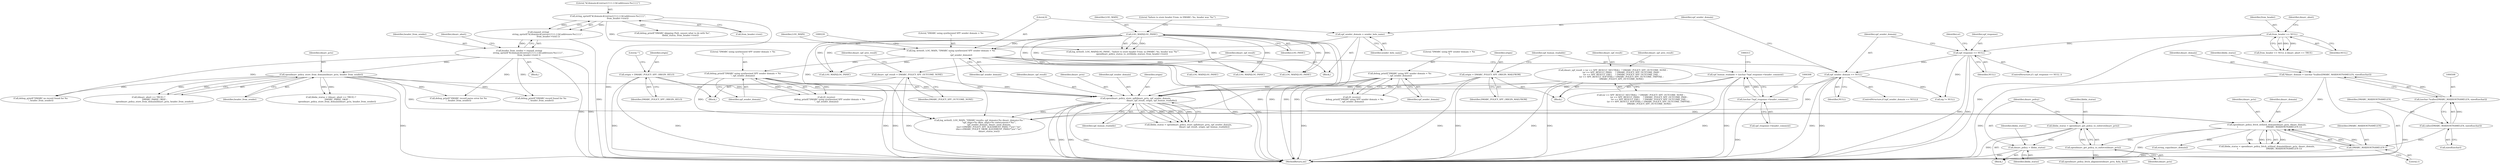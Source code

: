 digraph "0_exim_5b7a7c051c9ab9ee7c924a611f90ef2be03e0ad0@API" {
"1000540" [label="(Call,libdm_status = opendmarc_get_policy_to_enforce(dmarc_pctx))"];
"1000542" [label="(Call,opendmarc_get_policy_to_enforce(dmarc_pctx))"];
"1000515" [label="(Call,opendmarc_policy_fetch_utilized_domain(dmarc_pctx, dmarc_domain,\n        \t                                          DMARC_MAXHOSTNAMELEN-1))"];
"1000327" [label="(Call,opendmarc_policy_store_spf(dmarc_pctx, spf_sender_domain,\n                                                dmarc_spf_result, origin, spf_human_readable))"];
"1000179" [label="(Call,opendmarc_policy_store_from_domain(dmarc_pctx, header_from_sender))"];
"1000161" [label="(Call,header_from_sender = expand_string(\n                           string_sprintf(\"${domain:${extract{1}{:}{${addresses:%s}}}}\",\n                             from_header->text) ))"];
"1000163" [label="(Call,expand_string(\n                           string_sprintf(\"${domain:${extract{1}{:}{${addresses:%s}}}}\",\n                             from_header->text) ))"];
"1000164" [label="(Call,string_sprintf(\"${domain:${extract{1}{:}{${addresses:%s}}}}\",\n                             from_header->text))"];
"1000221" [label="(Call,debug_printf(\"DMARC using synthesized SPF sender domain = %s\n\", spf_sender_domain))"];
"1000214" [label="(Call,log_write(0, LOG_MAIN, \"DMARC using synthesized SPF sender domain = %s\n\",\n                               spf_sender_domain))"];
"1000189" [label="(Call,LOG_MAIN|LOG_PANIC)"];
"1000211" [label="(Call,spf_sender_domain = sender_helo_name)"];
"1000314" [label="(Call,debug_printf(\"DMARC using SPF sender domain = %s\n\", spf_sender_domain))"];
"1000207" [label="(Call,spf_sender_domain == NULL)"];
"1000202" [label="(Call,spf_response == NULL)"];
"1000150" [label="(Call,from_header == NULL)"];
"1000224" [label="(Call,dmarc_spf_result = DMARC_POLICY_SPF_OUTCOME_NONE)"];
"1000241" [label="(Call,dmarc_spf_result = (sr == SPF_RESULT_NEUTRAL)  ? DMARC_POLICY_SPF_OUTCOME_NONE :\n                         (sr == SPF_RESULT_PASS)     ? DMARC_POLICY_SPF_OUTCOME_PASS :\n                         (sr == SPF_RESULT_FAIL)     ? DMARC_POLICY_SPF_OUTCOME_FAIL :\n                         (sr == SPF_RESULT_SOFTFAIL) ? DMARC_POLICY_SPF_OUTCOME_TMPFAIL :\n                         DMARC_POLICY_SPF_OUTCOME_NONE)"];
"1000302" [label="(Call,origin = DMARC_POLICY_SPF_ORIGIN_MAILFROM)"];
"1000230" [label="(Call,origin = DMARC_POLICY_SPF_ORIGIN_HELO)"];
"1000305" [label="(Call,spf_human_readable = (uschar *)spf_response->header_comment)"];
"1000307" [label="(Call,(uschar *)spf_response->header_comment)"];
"1000505" [label="(Call,*dmarc_domain = (uschar *)calloc(DMARC_MAXHOSTNAMELEN, sizeof(uschar)))"];
"1000507" [label="(Call,(uschar *)calloc(DMARC_MAXHOSTNAMELEN, sizeof(uschar)))"];
"1000509" [label="(Call,calloc(DMARC_MAXHOSTNAMELEN, sizeof(uschar)))"];
"1000518" [label="(Call,DMARC_MAXHOSTNAMELEN-1)"];
"1000544" [label="(Call,dmarc_policy = libdm_status)"];
"1000325" [label="(Call,libdm_status = opendmarc_policy_store_spf(dmarc_pctx, spf_sender_domain,\n                                                dmarc_spf_result, origin, spf_human_readable))"];
"1000221" [label="(Call,debug_printf(\"DMARC using synthesized SPF sender domain = %s\n\", spf_sender_domain))"];
"1000179" [label="(Call,opendmarc_policy_store_from_domain(dmarc_pctx, header_from_sender))"];
"1000484" [label="(Call,debug_printf(\"DMARC record parse error for %s\n\", header_from_sender))"];
"1000303" [label="(Identifier,origin)"];
"1000467" [label="(Call,debug_printf(\"DMARC no record found for %s\n\", header_from_sender))"];
"1000494" [label="(Call,debug_printf(\"DMARC skipping (%d), unsure what to do with %s\",\n                        libdm_status, from_header->text))"];
"1000165" [label="(Literal,\"${domain:${extract{1}{:}{${addresses:%s}}}}\")"];
"1000174" [label="(Call,(dmarc_abort == TRUE) ?\n                  DMARC_PARSE_OKAY :\n                  opendmarc_policy_store_from_domain(dmarc_pctx, header_from_sender))"];
"1000309" [label="(Call,spf_response->header_comment)"];
"1000230" [label="(Call,origin = DMARC_POLICY_SPF_ORIGIN_HELO)"];
"1000632" [label="(Call,log_write(0, LOG_MAIN, \"DMARC results: spf_domain=%s dmarc_domain=%s \"\n                             \"spf_align=%s dkim_align=%s enforcement='%s'\",\n                             spf_sender_domain, dmarc_used_domain,\n                             (sa==DMARC_POLICY_SPF_ALIGNMENT_PASS) ?\"yes\":\"no\",\n                             (da==DMARC_POLICY_DKIM_ALIGNMENT_PASS)?\"yes\":\"no\",\n                             dmarc_status_text))"];
"1000519" [label="(Identifier,DMARC_MAXHOSTNAMELEN)"];
"1000209" [label="(Identifier,NULL)"];
"1000235" [label="(Block,)"];
"1000339" [label="(Call,LOG_MAIN|LOG_PANIC)"];
"1000541" [label="(Identifier,libdm_status)"];
"1000534" [label="(Call,LOG_MAIN|LOG_PANIC)"];
"1000208" [label="(Identifier,spf_sender_domain)"];
"1000150" [label="(Call,from_header == NULL)"];
"1000218" [label="(Identifier,spf_sender_domain)"];
"1000190" [label="(Identifier,LOG_MAIN)"];
"1000223" [label="(Identifier,spf_sender_domain)"];
"1000162" [label="(Identifier,header_from_sender)"];
"1000542" [label="(Call,opendmarc_get_policy_to_enforce(dmarc_pctx))"];
"1000232" [label="(Identifier,DMARC_POLICY_SPF_ORIGIN_HELO)"];
"1000517" [label="(Identifier,dmarc_domain)"];
"1000160" [label="(Block,)"];
"1000515" [label="(Call,opendmarc_policy_fetch_utilized_domain(dmarc_pctx, dmarc_domain,\n        \t                                          DMARC_MAXHOSTNAMELEN-1))"];
"1000217" [label="(Literal,\"DMARC using synthesized SPF sender domain = %s\n\")"];
"1000523" [label="(Call,string_copy(dmarc_domain))"];
"1000315" [label="(Literal,\"DMARC using SPF sender domain = %s\n\")"];
"1000204" [label="(Identifier,NULL)"];
"1000161" [label="(Call,header_from_sender = expand_string(\n                           string_sprintf(\"${domain:${extract{1}{:}{${addresses:%s}}}}\",\n                             from_header->text) ))"];
"1000215" [label="(Literal,0)"];
"1000181" [label="(Identifier,header_from_sender)"];
"1000212" [label="(Identifier,spf_sender_domain)"];
"1000191" [label="(Identifier,LOG_PANIC)"];
"1000225" [label="(Identifier,dmarc_spf_result)"];
"1000307" [label="(Call,(uschar *)spf_response->header_comment)"];
"1000477" [label="(Call,debug_printf(\"DMARC record found for %s\n\", header_from_sender))"];
"1000164" [label="(Call,string_sprintf(\"${domain:${extract{1}{:}{${addresses:%s}}}}\",\n                             from_header->text))"];
"1000506" [label="(Identifier,dmarc_domain)"];
"1000544" [label="(Call,dmarc_policy = libdm_status)"];
"1000237" [label="(Identifier,sr)"];
"1000520" [label="(Literal,1)"];
"1000203" [label="(Identifier,spf_response)"];
"1000170" [label="(Identifier,dmarc_abort)"];
"1000192" [label="(Literal,\"failure to store header From: in DMARC: %s, header was '%s'\")"];
"1000205" [label="(Block,)"];
"1000608" [label="(Call,opendmarc_policy_fetch_alignment(dmarc_pctx, &da, &sa))"];
"1000242" [label="(Identifier,dmarc_spf_result)"];
"1000514" [label="(Identifier,libdm_status)"];
"1000202" [label="(Call,spf_response == NULL)"];
"1000149" [label="(Call,from_header == NULL || dmarc_abort == TRUE)"];
"1000210" [label="(Block,)"];
"1000330" [label="(Identifier,dmarc_spf_result)"];
"1000154" [label="(Identifier,dmarc_abort)"];
"1000180" [label="(Identifier,dmarc_pctx)"];
"1000201" [label="(ControlStructure,if ( spf_response == NULL ))"];
"1000151" [label="(Identifier,from_header)"];
"1000509" [label="(Call,calloc(DMARC_MAXHOSTNAMELEN, sizeof(uschar)))"];
"1000214" [label="(Call,log_write(0, LOG_MAIN, \"DMARC using synthesized SPF sender domain = %s\n\",\n                               spf_sender_domain))"];
"1000228" [label="(Identifier,dmarc_spf_ares_result)"];
"1000219" [label="(Call,(D_receive)\n          debug_printf(\"DMARC using synthesized SPF sender domain = %s\n\", spf_sender_domain))"];
"1000312" [label="(Call,(D_receive)\n        debug_printf(\"DMARC using SPF sender domain = %s\n\", spf_sender_domain))"];
"1000332" [label="(Identifier,spf_human_readable)"];
"1000316" [label="(Identifier,spf_sender_domain)"];
"1000507" [label="(Call,(uschar *)calloc(DMARC_MAXHOSTNAMELEN, sizeof(uschar)))"];
"1000243" [label="(Call,(sr == SPF_RESULT_NEUTRAL)  ? DMARC_POLICY_SPF_OUTCOME_NONE :\n                         (sr == SPF_RESULT_PASS)     ? DMARC_POLICY_SPF_OUTCOME_PASS :\n                         (sr == SPF_RESULT_FAIL)     ? DMARC_POLICY_SPF_OUTCOME_FAIL :\n                         (sr == SPF_RESULT_SOFTFAIL) ? DMARC_POLICY_SPF_OUTCOME_TMPFAIL :\n                         DMARC_POLICY_SPF_OUTCOME_NONE)"];
"1000314" [label="(Call,debug_printf(\"DMARC using SPF sender domain = %s\n\", spf_sender_domain))"];
"1000120" [label="(Block,)"];
"1000510" [label="(Identifier,DMARC_MAXHOSTNAMELEN)"];
"1000189" [label="(Call,LOG_MAIN|LOG_PANIC)"];
"1000305" [label="(Call,spf_human_readable = (uschar *)spf_response->header_comment)"];
"1000163" [label="(Call,expand_string(\n                           string_sprintf(\"${domain:${extract{1}{:}{${addresses:%s}}}}\",\n                             from_header->text) ))"];
"1000231" [label="(Identifier,origin)"];
"1000152" [label="(Identifier,NULL)"];
"1000327" [label="(Call,opendmarc_policy_store_spf(dmarc_pctx, spf_sender_domain,\n                                                dmarc_spf_result, origin, spf_human_readable))"];
"1000302" [label="(Call,origin = DMARC_POLICY_SPF_ORIGIN_MAILFROM)"];
"1000621" [label="(Call,LOG_MAIN|LOG_PANIC)"];
"1000328" [label="(Identifier,dmarc_pctx)"];
"1000516" [label="(Identifier,dmarc_pctx)"];
"1000350" [label="(Call,sig != NULL)"];
"1000206" [label="(ControlStructure,if (spf_sender_domain == NULL))"];
"1000211" [label="(Call,spf_sender_domain = sender_helo_name)"];
"1000233" [label="(Literal,\"\")"];
"1000511" [label="(Call,sizeof(uschar))"];
"1000241" [label="(Call,dmarc_spf_result = (sr == SPF_RESULT_NEUTRAL)  ? DMARC_POLICY_SPF_OUTCOME_NONE :\n                         (sr == SPF_RESULT_PASS)     ? DMARC_POLICY_SPF_OUTCOME_PASS :\n                         (sr == SPF_RESULT_FAIL)     ? DMARC_POLICY_SPF_OUTCOME_FAIL :\n                         (sr == SPF_RESULT_SOFTFAIL) ? DMARC_POLICY_SPF_OUTCOME_TMPFAIL :\n                         DMARC_POLICY_SPF_OUTCOME_NONE)"];
"1000540" [label="(Call,libdm_status = opendmarc_get_policy_to_enforce(dmarc_pctx))"];
"1000166" [label="(Call,from_header->text)"];
"1000543" [label="(Identifier,dmarc_pctx)"];
"1000518" [label="(Call,DMARC_MAXHOSTNAMELEN-1)"];
"1000329" [label="(Identifier,spf_sender_domain)"];
"1000213" [label="(Identifier,sender_helo_name)"];
"1000224" [label="(Call,dmarc_spf_result = DMARC_POLICY_SPF_OUTCOME_NONE)"];
"1000172" [label="(Call,libdm_status = (dmarc_abort == TRUE) ?\n                  DMARC_PARSE_OKAY :\n                  opendmarc_policy_store_from_domain(dmarc_pctx, header_from_sender))"];
"1000548" [label="(Identifier,libdm_status)"];
"1000226" [label="(Identifier,DMARC_POLICY_SPF_OUTCOME_NONE)"];
"1000304" [label="(Identifier,DMARC_POLICY_SPF_ORIGIN_MAILFROM)"];
"1000545" [label="(Identifier,dmarc_policy)"];
"1000216" [label="(Identifier,LOG_MAIN)"];
"1000513" [label="(Call,libdm_status = opendmarc_policy_fetch_utilized_domain(dmarc_pctx, dmarc_domain,\n        \t                                          DMARC_MAXHOSTNAMELEN-1))"];
"1000306" [label="(Identifier,spf_human_readable)"];
"1000399" [label="(Call,LOG_MAIN|LOG_PANIC)"];
"1000187" [label="(Call,log_write(0, LOG_MAIN|LOG_PANIC, \"failure to store header From: in DMARC: %s, header was '%s'\",\n                           opendmarc_policy_status_to_str(libdm_status), from_header->text))"];
"1000505" [label="(Call,*dmarc_domain = (uschar *)calloc(DMARC_MAXHOSTNAMELEN, sizeof(uschar)))"];
"1000207" [label="(Call,spf_sender_domain == NULL)"];
"1000546" [label="(Identifier,libdm_status)"];
"1000331" [label="(Identifier,origin)"];
"1000222" [label="(Literal,\"DMARC using synthesized SPF sender domain = %s\n\")"];
"1000265" [label="(Identifier,dmarc_spf_ares_result)"];
"1000663" [label="(MethodReturn,int)"];
"1000540" -> "1000120"  [label="AST: "];
"1000540" -> "1000542"  [label="CFG: "];
"1000541" -> "1000540"  [label="AST: "];
"1000542" -> "1000540"  [label="AST: "];
"1000545" -> "1000540"  [label="CFG: "];
"1000540" -> "1000663"  [label="DDG: "];
"1000542" -> "1000540"  [label="DDG: "];
"1000540" -> "1000544"  [label="DDG: "];
"1000542" -> "1000543"  [label="CFG: "];
"1000543" -> "1000542"  [label="AST: "];
"1000515" -> "1000542"  [label="DDG: "];
"1000542" -> "1000608"  [label="DDG: "];
"1000515" -> "1000513"  [label="AST: "];
"1000515" -> "1000518"  [label="CFG: "];
"1000516" -> "1000515"  [label="AST: "];
"1000517" -> "1000515"  [label="AST: "];
"1000518" -> "1000515"  [label="AST: "];
"1000513" -> "1000515"  [label="CFG: "];
"1000515" -> "1000663"  [label="DDG: "];
"1000515" -> "1000513"  [label="DDG: "];
"1000515" -> "1000513"  [label="DDG: "];
"1000515" -> "1000513"  [label="DDG: "];
"1000327" -> "1000515"  [label="DDG: "];
"1000179" -> "1000515"  [label="DDG: "];
"1000505" -> "1000515"  [label="DDG: "];
"1000518" -> "1000515"  [label="DDG: "];
"1000518" -> "1000515"  [label="DDG: "];
"1000515" -> "1000523"  [label="DDG: "];
"1000327" -> "1000325"  [label="AST: "];
"1000327" -> "1000332"  [label="CFG: "];
"1000328" -> "1000327"  [label="AST: "];
"1000329" -> "1000327"  [label="AST: "];
"1000330" -> "1000327"  [label="AST: "];
"1000331" -> "1000327"  [label="AST: "];
"1000332" -> "1000327"  [label="AST: "];
"1000325" -> "1000327"  [label="CFG: "];
"1000327" -> "1000663"  [label="DDG: "];
"1000327" -> "1000663"  [label="DDG: "];
"1000327" -> "1000663"  [label="DDG: "];
"1000327" -> "1000663"  [label="DDG: "];
"1000327" -> "1000325"  [label="DDG: "];
"1000327" -> "1000325"  [label="DDG: "];
"1000327" -> "1000325"  [label="DDG: "];
"1000327" -> "1000325"  [label="DDG: "];
"1000327" -> "1000325"  [label="DDG: "];
"1000179" -> "1000327"  [label="DDG: "];
"1000221" -> "1000327"  [label="DDG: "];
"1000314" -> "1000327"  [label="DDG: "];
"1000207" -> "1000327"  [label="DDG: "];
"1000224" -> "1000327"  [label="DDG: "];
"1000241" -> "1000327"  [label="DDG: "];
"1000302" -> "1000327"  [label="DDG: "];
"1000230" -> "1000327"  [label="DDG: "];
"1000305" -> "1000327"  [label="DDG: "];
"1000327" -> "1000632"  [label="DDG: "];
"1000179" -> "1000174"  [label="AST: "];
"1000179" -> "1000181"  [label="CFG: "];
"1000180" -> "1000179"  [label="AST: "];
"1000181" -> "1000179"  [label="AST: "];
"1000174" -> "1000179"  [label="CFG: "];
"1000179" -> "1000663"  [label="DDG: "];
"1000179" -> "1000172"  [label="DDG: "];
"1000179" -> "1000172"  [label="DDG: "];
"1000179" -> "1000174"  [label="DDG: "];
"1000179" -> "1000174"  [label="DDG: "];
"1000161" -> "1000179"  [label="DDG: "];
"1000179" -> "1000467"  [label="DDG: "];
"1000179" -> "1000477"  [label="DDG: "];
"1000179" -> "1000484"  [label="DDG: "];
"1000161" -> "1000160"  [label="AST: "];
"1000161" -> "1000163"  [label="CFG: "];
"1000162" -> "1000161"  [label="AST: "];
"1000163" -> "1000161"  [label="AST: "];
"1000170" -> "1000161"  [label="CFG: "];
"1000161" -> "1000663"  [label="DDG: "];
"1000161" -> "1000663"  [label="DDG: "];
"1000163" -> "1000161"  [label="DDG: "];
"1000161" -> "1000467"  [label="DDG: "];
"1000161" -> "1000477"  [label="DDG: "];
"1000161" -> "1000484"  [label="DDG: "];
"1000163" -> "1000164"  [label="CFG: "];
"1000164" -> "1000163"  [label="AST: "];
"1000163" -> "1000663"  [label="DDG: "];
"1000164" -> "1000163"  [label="DDG: "];
"1000164" -> "1000163"  [label="DDG: "];
"1000164" -> "1000166"  [label="CFG: "];
"1000165" -> "1000164"  [label="AST: "];
"1000166" -> "1000164"  [label="AST: "];
"1000164" -> "1000663"  [label="DDG: "];
"1000164" -> "1000187"  [label="DDG: "];
"1000164" -> "1000494"  [label="DDG: "];
"1000221" -> "1000219"  [label="AST: "];
"1000221" -> "1000223"  [label="CFG: "];
"1000222" -> "1000221"  [label="AST: "];
"1000223" -> "1000221"  [label="AST: "];
"1000219" -> "1000221"  [label="CFG: "];
"1000221" -> "1000663"  [label="DDG: "];
"1000221" -> "1000219"  [label="DDG: "];
"1000221" -> "1000219"  [label="DDG: "];
"1000214" -> "1000221"  [label="DDG: "];
"1000221" -> "1000632"  [label="DDG: "];
"1000214" -> "1000210"  [label="AST: "];
"1000214" -> "1000218"  [label="CFG: "];
"1000215" -> "1000214"  [label="AST: "];
"1000216" -> "1000214"  [label="AST: "];
"1000217" -> "1000214"  [label="AST: "];
"1000218" -> "1000214"  [label="AST: "];
"1000220" -> "1000214"  [label="CFG: "];
"1000214" -> "1000663"  [label="DDG: "];
"1000214" -> "1000663"  [label="DDG: "];
"1000189" -> "1000214"  [label="DDG: "];
"1000211" -> "1000214"  [label="DDG: "];
"1000214" -> "1000339"  [label="DDG: "];
"1000214" -> "1000399"  [label="DDG: "];
"1000214" -> "1000534"  [label="DDG: "];
"1000214" -> "1000621"  [label="DDG: "];
"1000214" -> "1000632"  [label="DDG: "];
"1000189" -> "1000187"  [label="AST: "];
"1000189" -> "1000191"  [label="CFG: "];
"1000190" -> "1000189"  [label="AST: "];
"1000191" -> "1000189"  [label="AST: "];
"1000192" -> "1000189"  [label="CFG: "];
"1000189" -> "1000663"  [label="DDG: "];
"1000189" -> "1000663"  [label="DDG: "];
"1000189" -> "1000187"  [label="DDG: "];
"1000189" -> "1000187"  [label="DDG: "];
"1000189" -> "1000339"  [label="DDG: "];
"1000189" -> "1000339"  [label="DDG: "];
"1000189" -> "1000399"  [label="DDG: "];
"1000189" -> "1000399"  [label="DDG: "];
"1000189" -> "1000534"  [label="DDG: "];
"1000189" -> "1000534"  [label="DDG: "];
"1000189" -> "1000621"  [label="DDG: "];
"1000189" -> "1000621"  [label="DDG: "];
"1000189" -> "1000632"  [label="DDG: "];
"1000211" -> "1000210"  [label="AST: "];
"1000211" -> "1000213"  [label="CFG: "];
"1000212" -> "1000211"  [label="AST: "];
"1000213" -> "1000211"  [label="AST: "];
"1000215" -> "1000211"  [label="CFG: "];
"1000211" -> "1000663"  [label="DDG: "];
"1000314" -> "1000312"  [label="AST: "];
"1000314" -> "1000316"  [label="CFG: "];
"1000315" -> "1000314"  [label="AST: "];
"1000316" -> "1000314"  [label="AST: "];
"1000312" -> "1000314"  [label="CFG: "];
"1000314" -> "1000663"  [label="DDG: "];
"1000314" -> "1000312"  [label="DDG: "];
"1000314" -> "1000312"  [label="DDG: "];
"1000314" -> "1000632"  [label="DDG: "];
"1000207" -> "1000206"  [label="AST: "];
"1000207" -> "1000209"  [label="CFG: "];
"1000208" -> "1000207"  [label="AST: "];
"1000209" -> "1000207"  [label="AST: "];
"1000212" -> "1000207"  [label="CFG: "];
"1000225" -> "1000207"  [label="CFG: "];
"1000207" -> "1000663"  [label="DDG: "];
"1000207" -> "1000663"  [label="DDG: "];
"1000202" -> "1000207"  [label="DDG: "];
"1000207" -> "1000350"  [label="DDG: "];
"1000207" -> "1000632"  [label="DDG: "];
"1000202" -> "1000201"  [label="AST: "];
"1000202" -> "1000204"  [label="CFG: "];
"1000203" -> "1000202"  [label="AST: "];
"1000204" -> "1000202"  [label="AST: "];
"1000208" -> "1000202"  [label="CFG: "];
"1000237" -> "1000202"  [label="CFG: "];
"1000202" -> "1000663"  [label="DDG: "];
"1000202" -> "1000663"  [label="DDG: "];
"1000150" -> "1000202"  [label="DDG: "];
"1000202" -> "1000350"  [label="DDG: "];
"1000150" -> "1000149"  [label="AST: "];
"1000150" -> "1000152"  [label="CFG: "];
"1000151" -> "1000150"  [label="AST: "];
"1000152" -> "1000150"  [label="AST: "];
"1000154" -> "1000150"  [label="CFG: "];
"1000149" -> "1000150"  [label="CFG: "];
"1000150" -> "1000663"  [label="DDG: "];
"1000150" -> "1000149"  [label="DDG: "];
"1000150" -> "1000149"  [label="DDG: "];
"1000224" -> "1000205"  [label="AST: "];
"1000224" -> "1000226"  [label="CFG: "];
"1000225" -> "1000224"  [label="AST: "];
"1000226" -> "1000224"  [label="AST: "];
"1000228" -> "1000224"  [label="CFG: "];
"1000224" -> "1000663"  [label="DDG: "];
"1000224" -> "1000663"  [label="DDG: "];
"1000241" -> "1000235"  [label="AST: "];
"1000241" -> "1000243"  [label="CFG: "];
"1000242" -> "1000241"  [label="AST: "];
"1000243" -> "1000241"  [label="AST: "];
"1000265" -> "1000241"  [label="CFG: "];
"1000241" -> "1000663"  [label="DDG: "];
"1000241" -> "1000663"  [label="DDG: "];
"1000302" -> "1000235"  [label="AST: "];
"1000302" -> "1000304"  [label="CFG: "];
"1000303" -> "1000302"  [label="AST: "];
"1000304" -> "1000302"  [label="AST: "];
"1000306" -> "1000302"  [label="CFG: "];
"1000302" -> "1000663"  [label="DDG: "];
"1000302" -> "1000663"  [label="DDG: "];
"1000230" -> "1000205"  [label="AST: "];
"1000230" -> "1000232"  [label="CFG: "];
"1000231" -> "1000230"  [label="AST: "];
"1000232" -> "1000230"  [label="AST: "];
"1000233" -> "1000230"  [label="CFG: "];
"1000230" -> "1000663"  [label="DDG: "];
"1000230" -> "1000663"  [label="DDG: "];
"1000305" -> "1000235"  [label="AST: "];
"1000305" -> "1000307"  [label="CFG: "];
"1000306" -> "1000305"  [label="AST: "];
"1000307" -> "1000305"  [label="AST: "];
"1000313" -> "1000305"  [label="CFG: "];
"1000305" -> "1000663"  [label="DDG: "];
"1000305" -> "1000663"  [label="DDG: "];
"1000307" -> "1000305"  [label="DDG: "];
"1000307" -> "1000309"  [label="CFG: "];
"1000308" -> "1000307"  [label="AST: "];
"1000309" -> "1000307"  [label="AST: "];
"1000307" -> "1000663"  [label="DDG: "];
"1000505" -> "1000120"  [label="AST: "];
"1000505" -> "1000507"  [label="CFG: "];
"1000506" -> "1000505"  [label="AST: "];
"1000507" -> "1000505"  [label="AST: "];
"1000514" -> "1000505"  [label="CFG: "];
"1000505" -> "1000663"  [label="DDG: "];
"1000507" -> "1000505"  [label="DDG: "];
"1000507" -> "1000509"  [label="CFG: "];
"1000508" -> "1000507"  [label="AST: "];
"1000509" -> "1000507"  [label="AST: "];
"1000507" -> "1000663"  [label="DDG: "];
"1000509" -> "1000507"  [label="DDG: "];
"1000509" -> "1000511"  [label="CFG: "];
"1000510" -> "1000509"  [label="AST: "];
"1000511" -> "1000509"  [label="AST: "];
"1000509" -> "1000518"  [label="DDG: "];
"1000518" -> "1000520"  [label="CFG: "];
"1000519" -> "1000518"  [label="AST: "];
"1000520" -> "1000518"  [label="AST: "];
"1000518" -> "1000663"  [label="DDG: "];
"1000544" -> "1000120"  [label="AST: "];
"1000544" -> "1000546"  [label="CFG: "];
"1000545" -> "1000544"  [label="AST: "];
"1000546" -> "1000544"  [label="AST: "];
"1000548" -> "1000544"  [label="CFG: "];
"1000544" -> "1000663"  [label="DDG: "];
}
